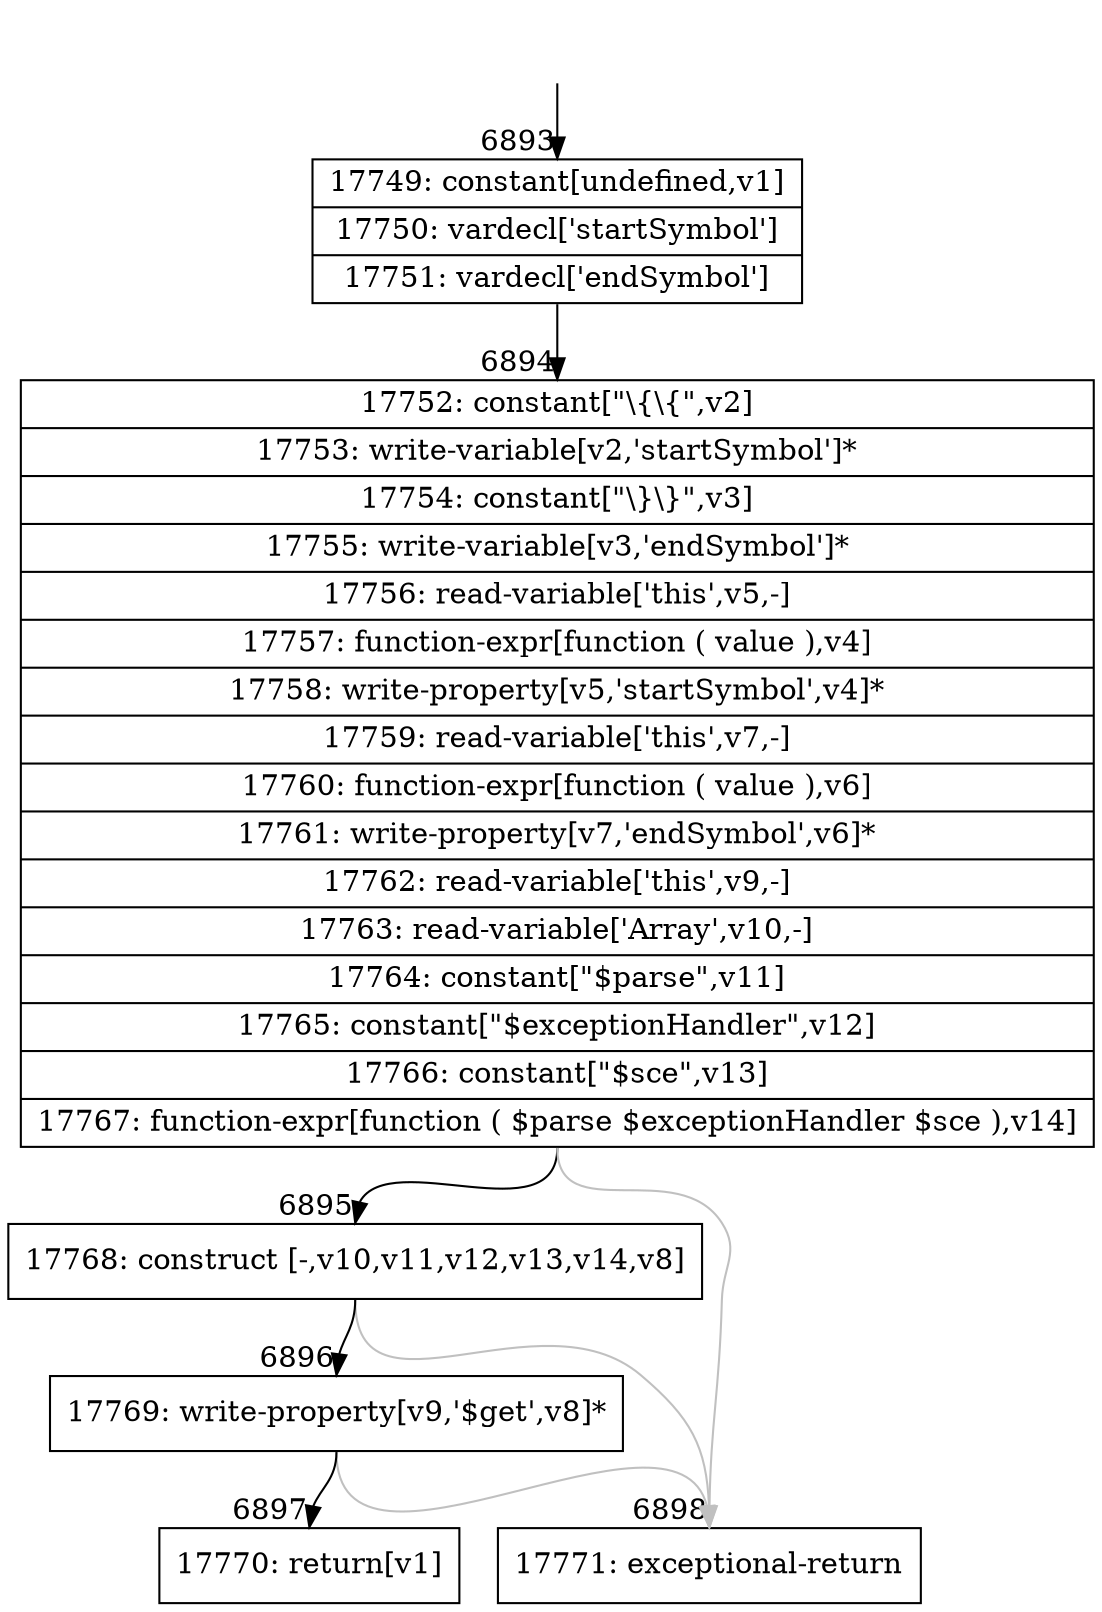 digraph {
rankdir="TD"
BB_entry502[shape=none,label=""];
BB_entry502 -> BB6893 [tailport=s, headport=n, headlabel="    6893"]
BB6893 [shape=record label="{17749: constant[undefined,v1]|17750: vardecl['startSymbol']|17751: vardecl['endSymbol']}" ] 
BB6893 -> BB6894 [tailport=s, headport=n, headlabel="      6894"]
BB6894 [shape=record label="{17752: constant[\"\\\{\\\{\",v2]|17753: write-variable[v2,'startSymbol']*|17754: constant[\"\\\}\\\}\",v3]|17755: write-variable[v3,'endSymbol']*|17756: read-variable['this',v5,-]|17757: function-expr[function ( value ),v4]|17758: write-property[v5,'startSymbol',v4]*|17759: read-variable['this',v7,-]|17760: function-expr[function ( value ),v6]|17761: write-property[v7,'endSymbol',v6]*|17762: read-variable['this',v9,-]|17763: read-variable['Array',v10,-]|17764: constant[\"$parse\",v11]|17765: constant[\"$exceptionHandler\",v12]|17766: constant[\"$sce\",v13]|17767: function-expr[function ( $parse $exceptionHandler $sce ),v14]}" ] 
BB6894 -> BB6895 [tailport=s, headport=n, headlabel="      6895"]
BB6894 -> BB6898 [tailport=s, headport=n, color=gray, headlabel="      6898"]
BB6895 [shape=record label="{17768: construct [-,v10,v11,v12,v13,v14,v8]}" ] 
BB6895 -> BB6896 [tailport=s, headport=n, headlabel="      6896"]
BB6895 -> BB6898 [tailport=s, headport=n, color=gray]
BB6896 [shape=record label="{17769: write-property[v9,'$get',v8]*}" ] 
BB6896 -> BB6897 [tailport=s, headport=n, headlabel="      6897"]
BB6896 -> BB6898 [tailport=s, headport=n, color=gray]
BB6897 [shape=record label="{17770: return[v1]}" ] 
BB6898 [shape=record label="{17771: exceptional-return}" ] 
//#$~ 10926
}
